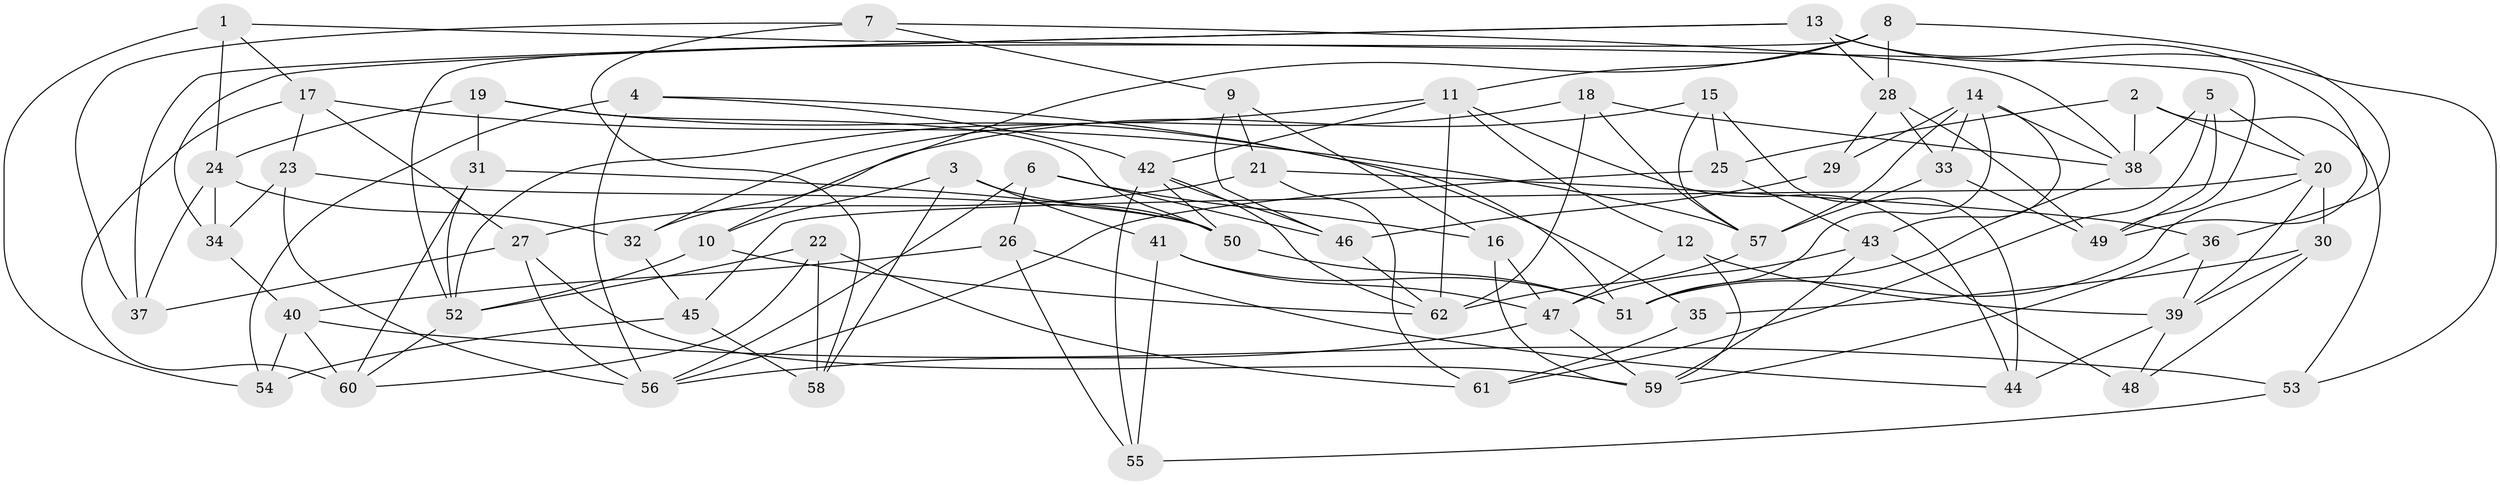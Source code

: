 // original degree distribution, {4: 1.0}
// Generated by graph-tools (version 1.1) at 2025/38/03/04/25 23:38:07]
// undirected, 62 vertices, 142 edges
graph export_dot {
  node [color=gray90,style=filled];
  1;
  2;
  3;
  4;
  5;
  6;
  7;
  8;
  9;
  10;
  11;
  12;
  13;
  14;
  15;
  16;
  17;
  18;
  19;
  20;
  21;
  22;
  23;
  24;
  25;
  26;
  27;
  28;
  29;
  30;
  31;
  32;
  33;
  34;
  35;
  36;
  37;
  38;
  39;
  40;
  41;
  42;
  43;
  44;
  45;
  46;
  47;
  48;
  49;
  50;
  51;
  52;
  53;
  54;
  55;
  56;
  57;
  58;
  59;
  60;
  61;
  62;
  1 -- 17 [weight=1.0];
  1 -- 24 [weight=1.0];
  1 -- 49 [weight=1.0];
  1 -- 54 [weight=1.0];
  2 -- 20 [weight=1.0];
  2 -- 25 [weight=1.0];
  2 -- 38 [weight=1.0];
  2 -- 53 [weight=1.0];
  3 -- 10 [weight=1.0];
  3 -- 41 [weight=1.0];
  3 -- 50 [weight=1.0];
  3 -- 58 [weight=1.0];
  4 -- 42 [weight=1.0];
  4 -- 51 [weight=1.0];
  4 -- 54 [weight=1.0];
  4 -- 56 [weight=1.0];
  5 -- 20 [weight=1.0];
  5 -- 38 [weight=1.0];
  5 -- 49 [weight=1.0];
  5 -- 61 [weight=1.0];
  6 -- 16 [weight=1.0];
  6 -- 26 [weight=1.0];
  6 -- 46 [weight=1.0];
  6 -- 56 [weight=1.0];
  7 -- 9 [weight=1.0];
  7 -- 37 [weight=1.0];
  7 -- 38 [weight=1.0];
  7 -- 58 [weight=1.0];
  8 -- 10 [weight=1.0];
  8 -- 11 [weight=1.0];
  8 -- 28 [weight=2.0];
  8 -- 36 [weight=1.0];
  8 -- 52 [weight=1.0];
  9 -- 16 [weight=1.0];
  9 -- 21 [weight=1.0];
  9 -- 46 [weight=1.0];
  10 -- 52 [weight=1.0];
  10 -- 62 [weight=1.0];
  11 -- 12 [weight=1.0];
  11 -- 42 [weight=1.0];
  11 -- 44 [weight=1.0];
  11 -- 52 [weight=1.0];
  11 -- 62 [weight=1.0];
  12 -- 39 [weight=1.0];
  12 -- 47 [weight=1.0];
  12 -- 59 [weight=1.0];
  13 -- 28 [weight=1.0];
  13 -- 34 [weight=1.0];
  13 -- 37 [weight=1.0];
  13 -- 49 [weight=2.0];
  13 -- 53 [weight=1.0];
  14 -- 29 [weight=1.0];
  14 -- 33 [weight=1.0];
  14 -- 38 [weight=1.0];
  14 -- 43 [weight=1.0];
  14 -- 51 [weight=1.0];
  14 -- 57 [weight=1.0];
  15 -- 25 [weight=1.0];
  15 -- 32 [weight=1.0];
  15 -- 44 [weight=1.0];
  15 -- 57 [weight=1.0];
  16 -- 47 [weight=1.0];
  16 -- 59 [weight=1.0];
  17 -- 23 [weight=1.0];
  17 -- 27 [weight=2.0];
  17 -- 57 [weight=1.0];
  17 -- 60 [weight=1.0];
  18 -- 32 [weight=1.0];
  18 -- 38 [weight=1.0];
  18 -- 57 [weight=1.0];
  18 -- 62 [weight=1.0];
  19 -- 24 [weight=2.0];
  19 -- 31 [weight=1.0];
  19 -- 35 [weight=2.0];
  19 -- 50 [weight=1.0];
  20 -- 30 [weight=1.0];
  20 -- 39 [weight=1.0];
  20 -- 45 [weight=1.0];
  20 -- 51 [weight=1.0];
  21 -- 27 [weight=1.0];
  21 -- 36 [weight=1.0];
  21 -- 61 [weight=1.0];
  22 -- 52 [weight=1.0];
  22 -- 58 [weight=1.0];
  22 -- 60 [weight=1.0];
  22 -- 61 [weight=1.0];
  23 -- 34 [weight=1.0];
  23 -- 50 [weight=1.0];
  23 -- 56 [weight=1.0];
  24 -- 32 [weight=1.0];
  24 -- 34 [weight=1.0];
  24 -- 37 [weight=1.0];
  25 -- 43 [weight=1.0];
  25 -- 56 [weight=1.0];
  26 -- 40 [weight=1.0];
  26 -- 44 [weight=1.0];
  26 -- 55 [weight=1.0];
  27 -- 37 [weight=1.0];
  27 -- 56 [weight=1.0];
  27 -- 59 [weight=1.0];
  28 -- 29 [weight=1.0];
  28 -- 33 [weight=1.0];
  28 -- 49 [weight=1.0];
  29 -- 46 [weight=2.0];
  30 -- 35 [weight=1.0];
  30 -- 39 [weight=1.0];
  30 -- 48 [weight=1.0];
  31 -- 50 [weight=1.0];
  31 -- 52 [weight=1.0];
  31 -- 60 [weight=1.0];
  32 -- 45 [weight=1.0];
  33 -- 49 [weight=1.0];
  33 -- 57 [weight=1.0];
  34 -- 40 [weight=1.0];
  35 -- 61 [weight=1.0];
  36 -- 39 [weight=1.0];
  36 -- 59 [weight=1.0];
  38 -- 51 [weight=1.0];
  39 -- 44 [weight=1.0];
  39 -- 48 [weight=1.0];
  40 -- 53 [weight=1.0];
  40 -- 54 [weight=1.0];
  40 -- 60 [weight=2.0];
  41 -- 47 [weight=1.0];
  41 -- 51 [weight=1.0];
  41 -- 55 [weight=1.0];
  42 -- 46 [weight=1.0];
  42 -- 50 [weight=1.0];
  42 -- 55 [weight=1.0];
  42 -- 62 [weight=1.0];
  43 -- 47 [weight=1.0];
  43 -- 48 [weight=2.0];
  43 -- 59 [weight=1.0];
  45 -- 54 [weight=1.0];
  45 -- 58 [weight=1.0];
  46 -- 62 [weight=1.0];
  47 -- 56 [weight=1.0];
  47 -- 59 [weight=1.0];
  50 -- 51 [weight=1.0];
  52 -- 60 [weight=1.0];
  53 -- 55 [weight=1.0];
  57 -- 62 [weight=1.0];
}
